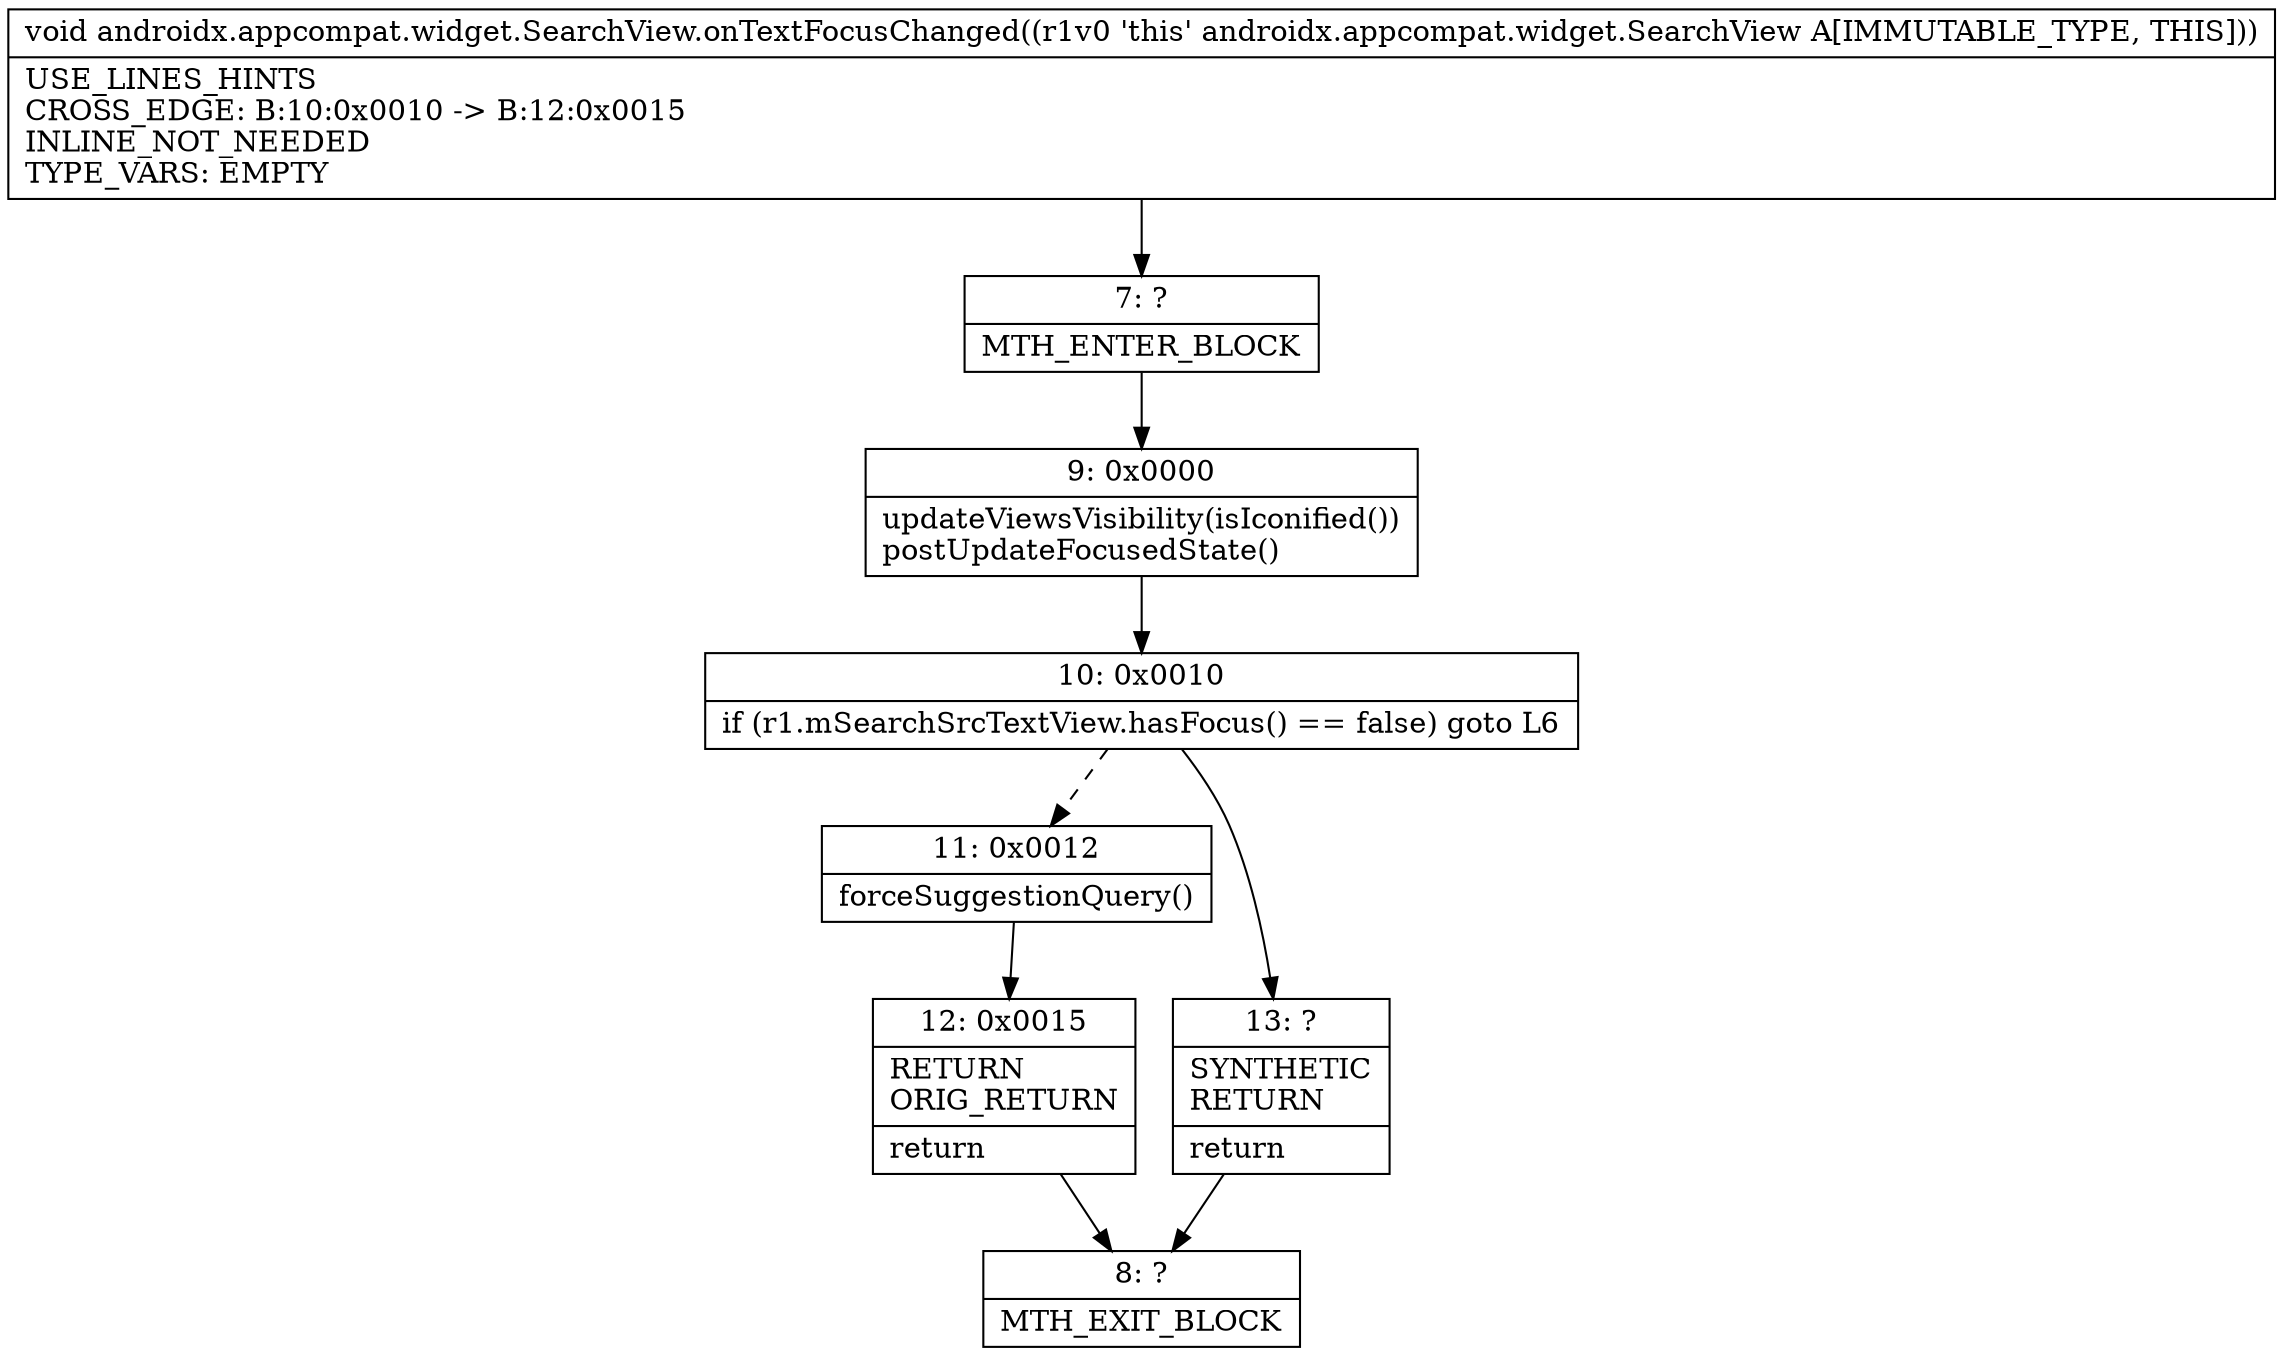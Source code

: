 digraph "CFG forandroidx.appcompat.widget.SearchView.onTextFocusChanged()V" {
Node_7 [shape=record,label="{7\:\ ?|MTH_ENTER_BLOCK\l}"];
Node_9 [shape=record,label="{9\:\ 0x0000|updateViewsVisibility(isIconified())\lpostUpdateFocusedState()\l}"];
Node_10 [shape=record,label="{10\:\ 0x0010|if (r1.mSearchSrcTextView.hasFocus() == false) goto L6\l}"];
Node_11 [shape=record,label="{11\:\ 0x0012|forceSuggestionQuery()\l}"];
Node_12 [shape=record,label="{12\:\ 0x0015|RETURN\lORIG_RETURN\l|return\l}"];
Node_8 [shape=record,label="{8\:\ ?|MTH_EXIT_BLOCK\l}"];
Node_13 [shape=record,label="{13\:\ ?|SYNTHETIC\lRETURN\l|return\l}"];
MethodNode[shape=record,label="{void androidx.appcompat.widget.SearchView.onTextFocusChanged((r1v0 'this' androidx.appcompat.widget.SearchView A[IMMUTABLE_TYPE, THIS]))  | USE_LINES_HINTS\lCROSS_EDGE: B:10:0x0010 \-\> B:12:0x0015\lINLINE_NOT_NEEDED\lTYPE_VARS: EMPTY\l}"];
MethodNode -> Node_7;Node_7 -> Node_9;
Node_9 -> Node_10;
Node_10 -> Node_11[style=dashed];
Node_10 -> Node_13;
Node_11 -> Node_12;
Node_12 -> Node_8;
Node_13 -> Node_8;
}

